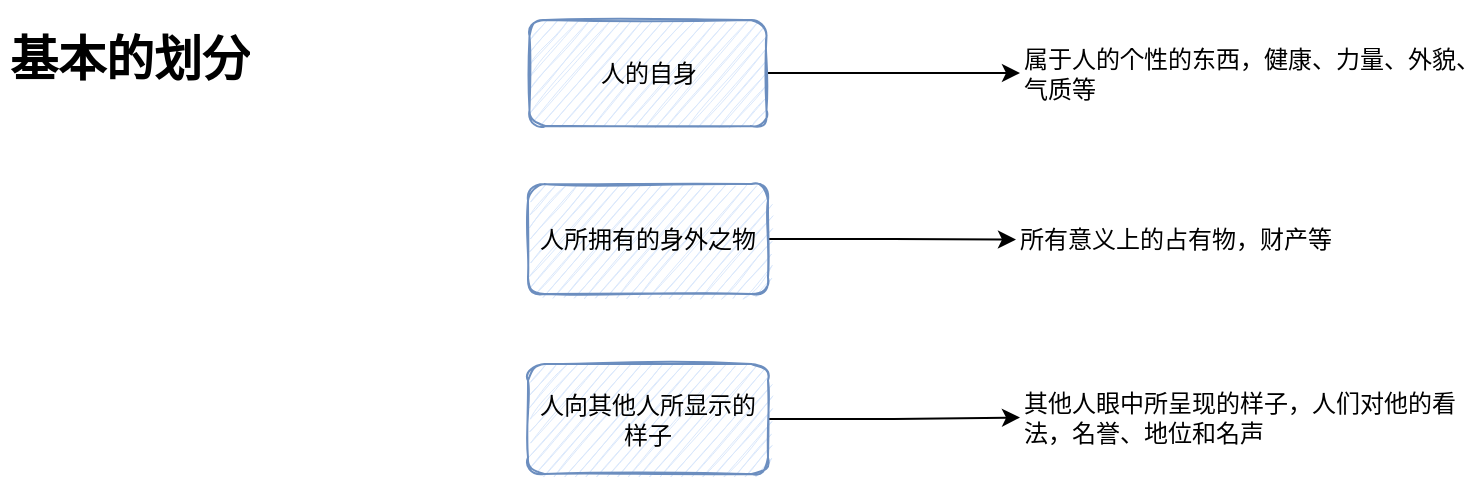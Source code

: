 <mxfile version="16.5.3" type="github">
  <diagram id="U5YjuOTAAwTqWy1RAcO5" name="Page-1">
    <mxGraphModel dx="1252" dy="808" grid="0" gridSize="10" guides="1" tooltips="1" connect="1" arrows="1" fold="1" page="1" pageScale="1" pageWidth="827" pageHeight="1169" math="0" shadow="0">
      <root>
        <mxCell id="0" />
        <mxCell id="1" parent="0" />
        <mxCell id="D_tsojcrYBLYUK6kuMiD-1" value="&lt;h1&gt;基本的划分&lt;/h1&gt;&lt;div&gt;&lt;br&gt;&lt;/div&gt;" style="text;html=1;strokeColor=none;fillColor=none;spacing=5;spacingTop=-20;whiteSpace=wrap;overflow=hidden;rounded=0;" vertex="1" parent="1">
          <mxGeometry x="30" y="100" width="190" height="120" as="geometry" />
        </mxCell>
        <mxCell id="D_tsojcrYBLYUK6kuMiD-6" value="" style="edgeStyle=orthogonalEdgeStyle;rounded=0;orthogonalLoop=1;jettySize=auto;html=1;" edge="1" parent="1" source="D_tsojcrYBLYUK6kuMiD-2" target="D_tsojcrYBLYUK6kuMiD-5">
          <mxGeometry relative="1" as="geometry" />
        </mxCell>
        <mxCell id="D_tsojcrYBLYUK6kuMiD-2" value="人的自身" style="rounded=1;whiteSpace=wrap;html=1;shadow=0;sketch=1;fillColor=#dae8fc;strokeColor=#6c8ebf;" vertex="1" parent="1">
          <mxGeometry x="294.75" y="100" width="118.5" height="53" as="geometry" />
        </mxCell>
        <mxCell id="D_tsojcrYBLYUK6kuMiD-8" value="" style="edgeStyle=orthogonalEdgeStyle;rounded=0;orthogonalLoop=1;jettySize=auto;html=1;" edge="1" parent="1" source="D_tsojcrYBLYUK6kuMiD-3" target="D_tsojcrYBLYUK6kuMiD-7">
          <mxGeometry relative="1" as="geometry" />
        </mxCell>
        <mxCell id="D_tsojcrYBLYUK6kuMiD-3" value="人所拥有的身外之物" style="rounded=1;whiteSpace=wrap;html=1;shadow=0;sketch=1;fillColor=#dae8fc;strokeColor=#6c8ebf;" vertex="1" parent="1">
          <mxGeometry x="294" y="182" width="120" height="55" as="geometry" />
        </mxCell>
        <mxCell id="D_tsojcrYBLYUK6kuMiD-10" value="" style="edgeStyle=orthogonalEdgeStyle;rounded=0;orthogonalLoop=1;jettySize=auto;html=1;" edge="1" parent="1" source="D_tsojcrYBLYUK6kuMiD-4" target="D_tsojcrYBLYUK6kuMiD-9">
          <mxGeometry relative="1" as="geometry" />
        </mxCell>
        <mxCell id="D_tsojcrYBLYUK6kuMiD-4" value="人向其他人所显示的样子" style="rounded=1;whiteSpace=wrap;html=1;shadow=0;sketch=1;fillColor=#dae8fc;strokeColor=#6c8ebf;" vertex="1" parent="1">
          <mxGeometry x="294" y="272" width="120" height="55" as="geometry" />
        </mxCell>
        <mxCell id="D_tsojcrYBLYUK6kuMiD-5" value="属于人的个性的东西，健康、力量、外貌、气质等" style="rounded=1;whiteSpace=wrap;html=1;shadow=0;sketch=0;fillColor=none;strokeColor=none;align=left;" vertex="1" parent="1">
          <mxGeometry x="540" y="100" width="231" height="53" as="geometry" />
        </mxCell>
        <mxCell id="D_tsojcrYBLYUK6kuMiD-7" value="所有意义上的占有物，财产等" style="whiteSpace=wrap;html=1;fillColor=none;rounded=1;shadow=0;sketch=1;strokeColor=none;align=left;" vertex="1" parent="1">
          <mxGeometry x="538" y="179.5" width="222" height="60.5" as="geometry" />
        </mxCell>
        <mxCell id="D_tsojcrYBLYUK6kuMiD-9" value="其他人眼中所呈现的样子，人们对他的看法，名誉、地位和名声" style="whiteSpace=wrap;html=1;fillColor=none;rounded=1;shadow=0;sketch=1;strokeColor=none;align=left;" vertex="1" parent="1">
          <mxGeometry x="540" y="269.5" width="223" height="58.5" as="geometry" />
        </mxCell>
      </root>
    </mxGraphModel>
  </diagram>
</mxfile>
